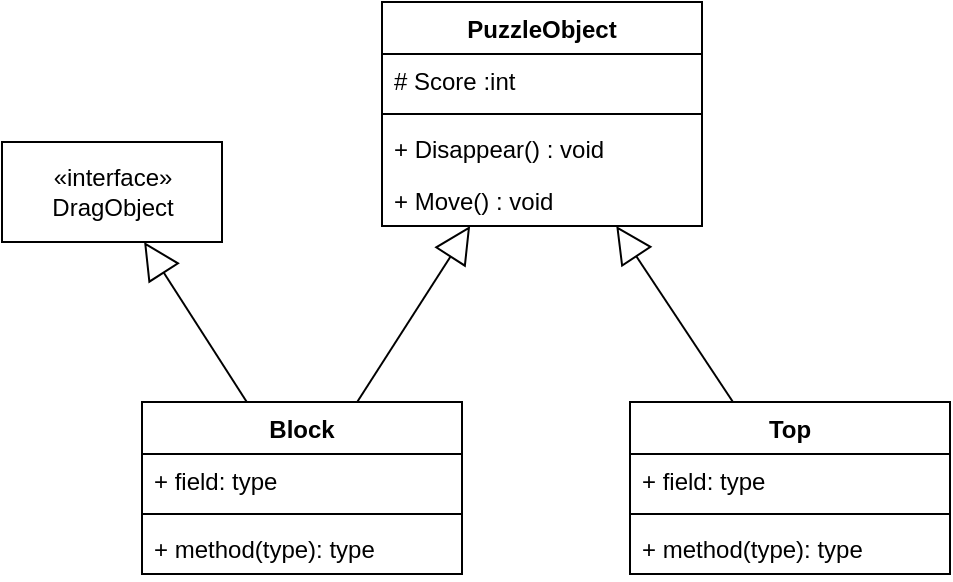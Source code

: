 <mxfile version="13.9.9" type="device"><diagram id="C5RBs43oDa-KdzZeNtuy" name="Page-1"><mxGraphModel dx="1449" dy="811" grid="1" gridSize="10" guides="1" tooltips="1" connect="1" arrows="1" fold="1" page="1" pageScale="1" pageWidth="827" pageHeight="1169" math="0" shadow="0"><root><mxCell id="WIyWlLk6GJQsqaUBKTNV-0"/><mxCell id="WIyWlLk6GJQsqaUBKTNV-1" parent="WIyWlLk6GJQsqaUBKTNV-0"/><mxCell id="RhNNoH8wbAULB0cY1AI1-14" value="Top" style="swimlane;fontStyle=1;align=center;verticalAlign=top;childLayout=stackLayout;horizontal=1;startSize=26;horizontalStack=0;resizeParent=1;resizeParentMax=0;resizeLast=0;collapsible=1;marginBottom=0;" parent="WIyWlLk6GJQsqaUBKTNV-1" vertex="1"><mxGeometry x="424" y="360" width="160" height="86" as="geometry"/></mxCell><mxCell id="RhNNoH8wbAULB0cY1AI1-15" value="+ field: type" style="text;strokeColor=none;fillColor=none;align=left;verticalAlign=top;spacingLeft=4;spacingRight=4;overflow=hidden;rotatable=0;points=[[0,0.5],[1,0.5]];portConstraint=eastwest;" parent="RhNNoH8wbAULB0cY1AI1-14" vertex="1"><mxGeometry y="26" width="160" height="26" as="geometry"/></mxCell><mxCell id="RhNNoH8wbAULB0cY1AI1-16" value="" style="line;strokeWidth=1;fillColor=none;align=left;verticalAlign=middle;spacingTop=-1;spacingLeft=3;spacingRight=3;rotatable=0;labelPosition=right;points=[];portConstraint=eastwest;" parent="RhNNoH8wbAULB0cY1AI1-14" vertex="1"><mxGeometry y="52" width="160" height="8" as="geometry"/></mxCell><mxCell id="RhNNoH8wbAULB0cY1AI1-17" value="+ method(type): type" style="text;strokeColor=none;fillColor=none;align=left;verticalAlign=top;spacingLeft=4;spacingRight=4;overflow=hidden;rotatable=0;points=[[0,0.5],[1,0.5]];portConstraint=eastwest;" parent="RhNNoH8wbAULB0cY1AI1-14" vertex="1"><mxGeometry y="60" width="160" height="26" as="geometry"/></mxCell><mxCell id="RhNNoH8wbAULB0cY1AI1-18" value="PuzzleObject" style="swimlane;fontStyle=1;align=center;verticalAlign=top;childLayout=stackLayout;horizontal=1;startSize=26;horizontalStack=0;resizeParent=1;resizeParentMax=0;resizeLast=0;collapsible=1;marginBottom=0;" parent="WIyWlLk6GJQsqaUBKTNV-1" vertex="1"><mxGeometry x="300" y="160" width="160" height="112" as="geometry"/></mxCell><mxCell id="RhNNoH8wbAULB0cY1AI1-19" value="# Score :int" style="text;strokeColor=none;fillColor=none;align=left;verticalAlign=top;spacingLeft=4;spacingRight=4;overflow=hidden;rotatable=0;points=[[0,0.5],[1,0.5]];portConstraint=eastwest;" parent="RhNNoH8wbAULB0cY1AI1-18" vertex="1"><mxGeometry y="26" width="160" height="26" as="geometry"/></mxCell><mxCell id="RhNNoH8wbAULB0cY1AI1-20" value="" style="line;strokeWidth=1;fillColor=none;align=left;verticalAlign=middle;spacingTop=-1;spacingLeft=3;spacingRight=3;rotatable=0;labelPosition=right;points=[];portConstraint=eastwest;" parent="RhNNoH8wbAULB0cY1AI1-18" vertex="1"><mxGeometry y="52" width="160" height="8" as="geometry"/></mxCell><mxCell id="RhNNoH8wbAULB0cY1AI1-21" value="+ Disappear() : void" style="text;strokeColor=none;fillColor=none;align=left;verticalAlign=top;spacingLeft=4;spacingRight=4;overflow=hidden;rotatable=0;points=[[0,0.5],[1,0.5]];portConstraint=eastwest;" parent="RhNNoH8wbAULB0cY1AI1-18" vertex="1"><mxGeometry y="60" width="160" height="26" as="geometry"/></mxCell><mxCell id="PXORXQ7xlvNGVVYplT0h-1" value="+ Move() : void" style="text;strokeColor=none;fillColor=none;align=left;verticalAlign=top;spacingLeft=4;spacingRight=4;overflow=hidden;rotatable=0;points=[[0,0.5],[1,0.5]];portConstraint=eastwest;" vertex="1" parent="RhNNoH8wbAULB0cY1AI1-18"><mxGeometry y="86" width="160" height="26" as="geometry"/></mxCell><mxCell id="RhNNoH8wbAULB0cY1AI1-22" value="Block" style="swimlane;fontStyle=1;align=center;verticalAlign=top;childLayout=stackLayout;horizontal=1;startSize=26;horizontalStack=0;resizeParent=1;resizeParentMax=0;resizeLast=0;collapsible=1;marginBottom=0;" parent="WIyWlLk6GJQsqaUBKTNV-1" vertex="1"><mxGeometry x="180" y="360" width="160" height="86" as="geometry"/></mxCell><mxCell id="RhNNoH8wbAULB0cY1AI1-23" value="+ field: type" style="text;strokeColor=none;fillColor=none;align=left;verticalAlign=top;spacingLeft=4;spacingRight=4;overflow=hidden;rotatable=0;points=[[0,0.5],[1,0.5]];portConstraint=eastwest;" parent="RhNNoH8wbAULB0cY1AI1-22" vertex="1"><mxGeometry y="26" width="160" height="26" as="geometry"/></mxCell><mxCell id="RhNNoH8wbAULB0cY1AI1-24" value="" style="line;strokeWidth=1;fillColor=none;align=left;verticalAlign=middle;spacingTop=-1;spacingLeft=3;spacingRight=3;rotatable=0;labelPosition=right;points=[];portConstraint=eastwest;" parent="RhNNoH8wbAULB0cY1AI1-22" vertex="1"><mxGeometry y="52" width="160" height="8" as="geometry"/></mxCell><mxCell id="RhNNoH8wbAULB0cY1AI1-25" value="+ method(type): type" style="text;strokeColor=none;fillColor=none;align=left;verticalAlign=top;spacingLeft=4;spacingRight=4;overflow=hidden;rotatable=0;points=[[0,0.5],[1,0.5]];portConstraint=eastwest;" parent="RhNNoH8wbAULB0cY1AI1-22" vertex="1"><mxGeometry y="60" width="160" height="26" as="geometry"/></mxCell><mxCell id="RhNNoH8wbAULB0cY1AI1-26" value="" style="endArrow=block;endSize=16;endFill=0;html=1;" parent="WIyWlLk6GJQsqaUBKTNV-1" source="RhNNoH8wbAULB0cY1AI1-22" target="RhNNoH8wbAULB0cY1AI1-18" edge="1"><mxGeometry width="160" relative="1" as="geometry"><mxPoint x="220" y="390" as="sourcePoint"/><mxPoint x="380" y="390" as="targetPoint"/></mxGeometry></mxCell><mxCell id="RhNNoH8wbAULB0cY1AI1-27" value="" style="endArrow=block;endSize=16;endFill=0;html=1;" parent="WIyWlLk6GJQsqaUBKTNV-1" source="RhNNoH8wbAULB0cY1AI1-14" target="RhNNoH8wbAULB0cY1AI1-18" edge="1"><mxGeometry width="160" relative="1" as="geometry"><mxPoint x="295.8" y="370" as="sourcePoint"/><mxPoint x="364.2" y="256" as="targetPoint"/></mxGeometry></mxCell><mxCell id="PXORXQ7xlvNGVVYplT0h-2" value="«interface»&lt;br&gt;DragObject" style="html=1;" vertex="1" parent="WIyWlLk6GJQsqaUBKTNV-1"><mxGeometry x="110" y="230" width="110" height="50" as="geometry"/></mxCell><mxCell id="PXORXQ7xlvNGVVYplT0h-3" value="" style="endArrow=block;endSize=16;endFill=0;html=1;" edge="1" parent="WIyWlLk6GJQsqaUBKTNV-1" source="RhNNoH8wbAULB0cY1AI1-22" target="PXORXQ7xlvNGVVYplT0h-2"><mxGeometry width="160" relative="1" as="geometry"><mxPoint x="297.594" y="370" as="sourcePoint"/><mxPoint x="354.064" y="282" as="targetPoint"/></mxGeometry></mxCell></root></mxGraphModel></diagram></mxfile>